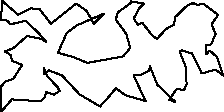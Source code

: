 unitsize(0.001cm);
// 21761
draw((1357,1905)--(1533,1780));
draw((1533,1780)--(1660,1556));
draw((1660,1556)--(1838,1732));
draw((1838,1732)--(1362,1526));
draw((1362,1526)--(1183,1391));
draw((1183,1391)--(1027,1041));
draw((1027,1041)--(1307,964));
draw((1307,964)--(1544,863));
draw((1544,863)--(2178,978));
draw((2178,978)--(2302,1127));
draw((2302,1127)--(2232,1374));
draw((2232,1374)--(2048,1628));
draw((2048,1628)--(2082,1753));
draw((2082,1753)--(2318,1925));
draw((2318,1925)--(2312,1949));
draw((2312,1949)--(2552,1909));
draw((2552,1909)--(2469,1838));
draw((2469,1838)--(2365,1649));
draw((2365,1649)--(2433,1538));
draw((2433,1538)--(2513,1572));
draw((2513,1572)--(2687,1353));
draw((2687,1353)--(2773,1286));
draw((2773,1286)--(2933,1459));
draw((2933,1459)--(3078,1541));
draw((3078,1541)--(3092,1668));
draw((3092,1668)--(3314,1881));
draw((3314,1881)--(3409,1917));
draw((3409,1917)--(3499,1885));
draw((3499,1885)--(3586,1909));
draw((3586,1909)--(3853,1712));
draw((3853,1712)--(3736,1542));
draw((3736,1542)--(3808,1375));
draw((3808,1375)--(3729,1188));
draw((3729,1188)--(3635,1174));
draw((3635,1174)--(3646,1018));
draw((3646,1018)--(3704,1082));
draw((3704,1082)--(3835,963));
draw((3835,963)--(3939,640));
draw((3939,640)--(3806,746));
draw((3806,746)--(3564,676));
draw((3564,676)--(3394,1028));
draw((3394,1028)--(3213,1085));
draw((3213,1085)--(3174,1064));
draw((3174,1064)--(3278,799));
draw((3278,799)--(3297,491));
draw((3297,491)--(3249,378));
draw((3249,378)--(3124,408));
draw((3124,408)--(2990,214));
draw((2990,214)--(3099,173));
draw((3099,173)--(2781,478));
draw((2781,478)--(2650,802));
draw((2650,802)--(2636,727));
draw((2636,727)--(2499,658));
draw((2499,658)--(2361,640));
draw((2361,640)--(2576,189));
draw((2576,189)--(2221,291));
draw((2221,291)--(2049,417));
draw((2049,417)--(1868,197));
draw((1868,197)--(1774,107));
draw((1774,107)--(1779,90));
draw((1779,90)--(1410,307));
draw((1410,307)--(1097,643));
draw((1097,643)--(868,731));
draw((868,731)--(781,671));
draw((781,671)--(779,777));
draw((779,777)--(834,629));
draw((834,629)--(1031,428));
draw((1031,428)--(1000,457));
draw((1000,457)--(1058,372));
draw((1058,372)--(960,303));
draw((960,303)--(913,317));
draw((913,317)--(812,351));
draw((812,351)--(805,272));
draw((805,272)--(721,186));
draw((721,186)--(213,220));
draw((213,220)--(29,6));
draw((29,6)--(14,454));
draw((14,454)--(40,462));
draw((40,462)--(99,536));
draw((99,536)--(242,584));
draw((242,584)--(396,828));
draw((396,828)--(219,898));
draw((219,898)--(192,1004));
draw((192,1004)--(86,1065));
draw((86,1065)--(234,1118));
draw((234,1118)--(482,1337));
draw((482,1337)--(737,1285));
draw((737,1285)--(826,1226));
draw((826,1226)--(693,1383));
draw((693,1383)--(457,1607));
draw((457,1607)--(185,1542));
draw((185,1542)--(138,1610));
draw((138,1610)--(22,1617));
draw((22,1617)--(43,1957));
draw((43,1957)--(323,1714));
draw((323,1714)--(554,1825));
draw((554,1825)--(705,1812));
draw((705,1812)--(901,1552));
draw((901,1552)--(1327,1893));
draw((1327,1893)--(1357,1905));
